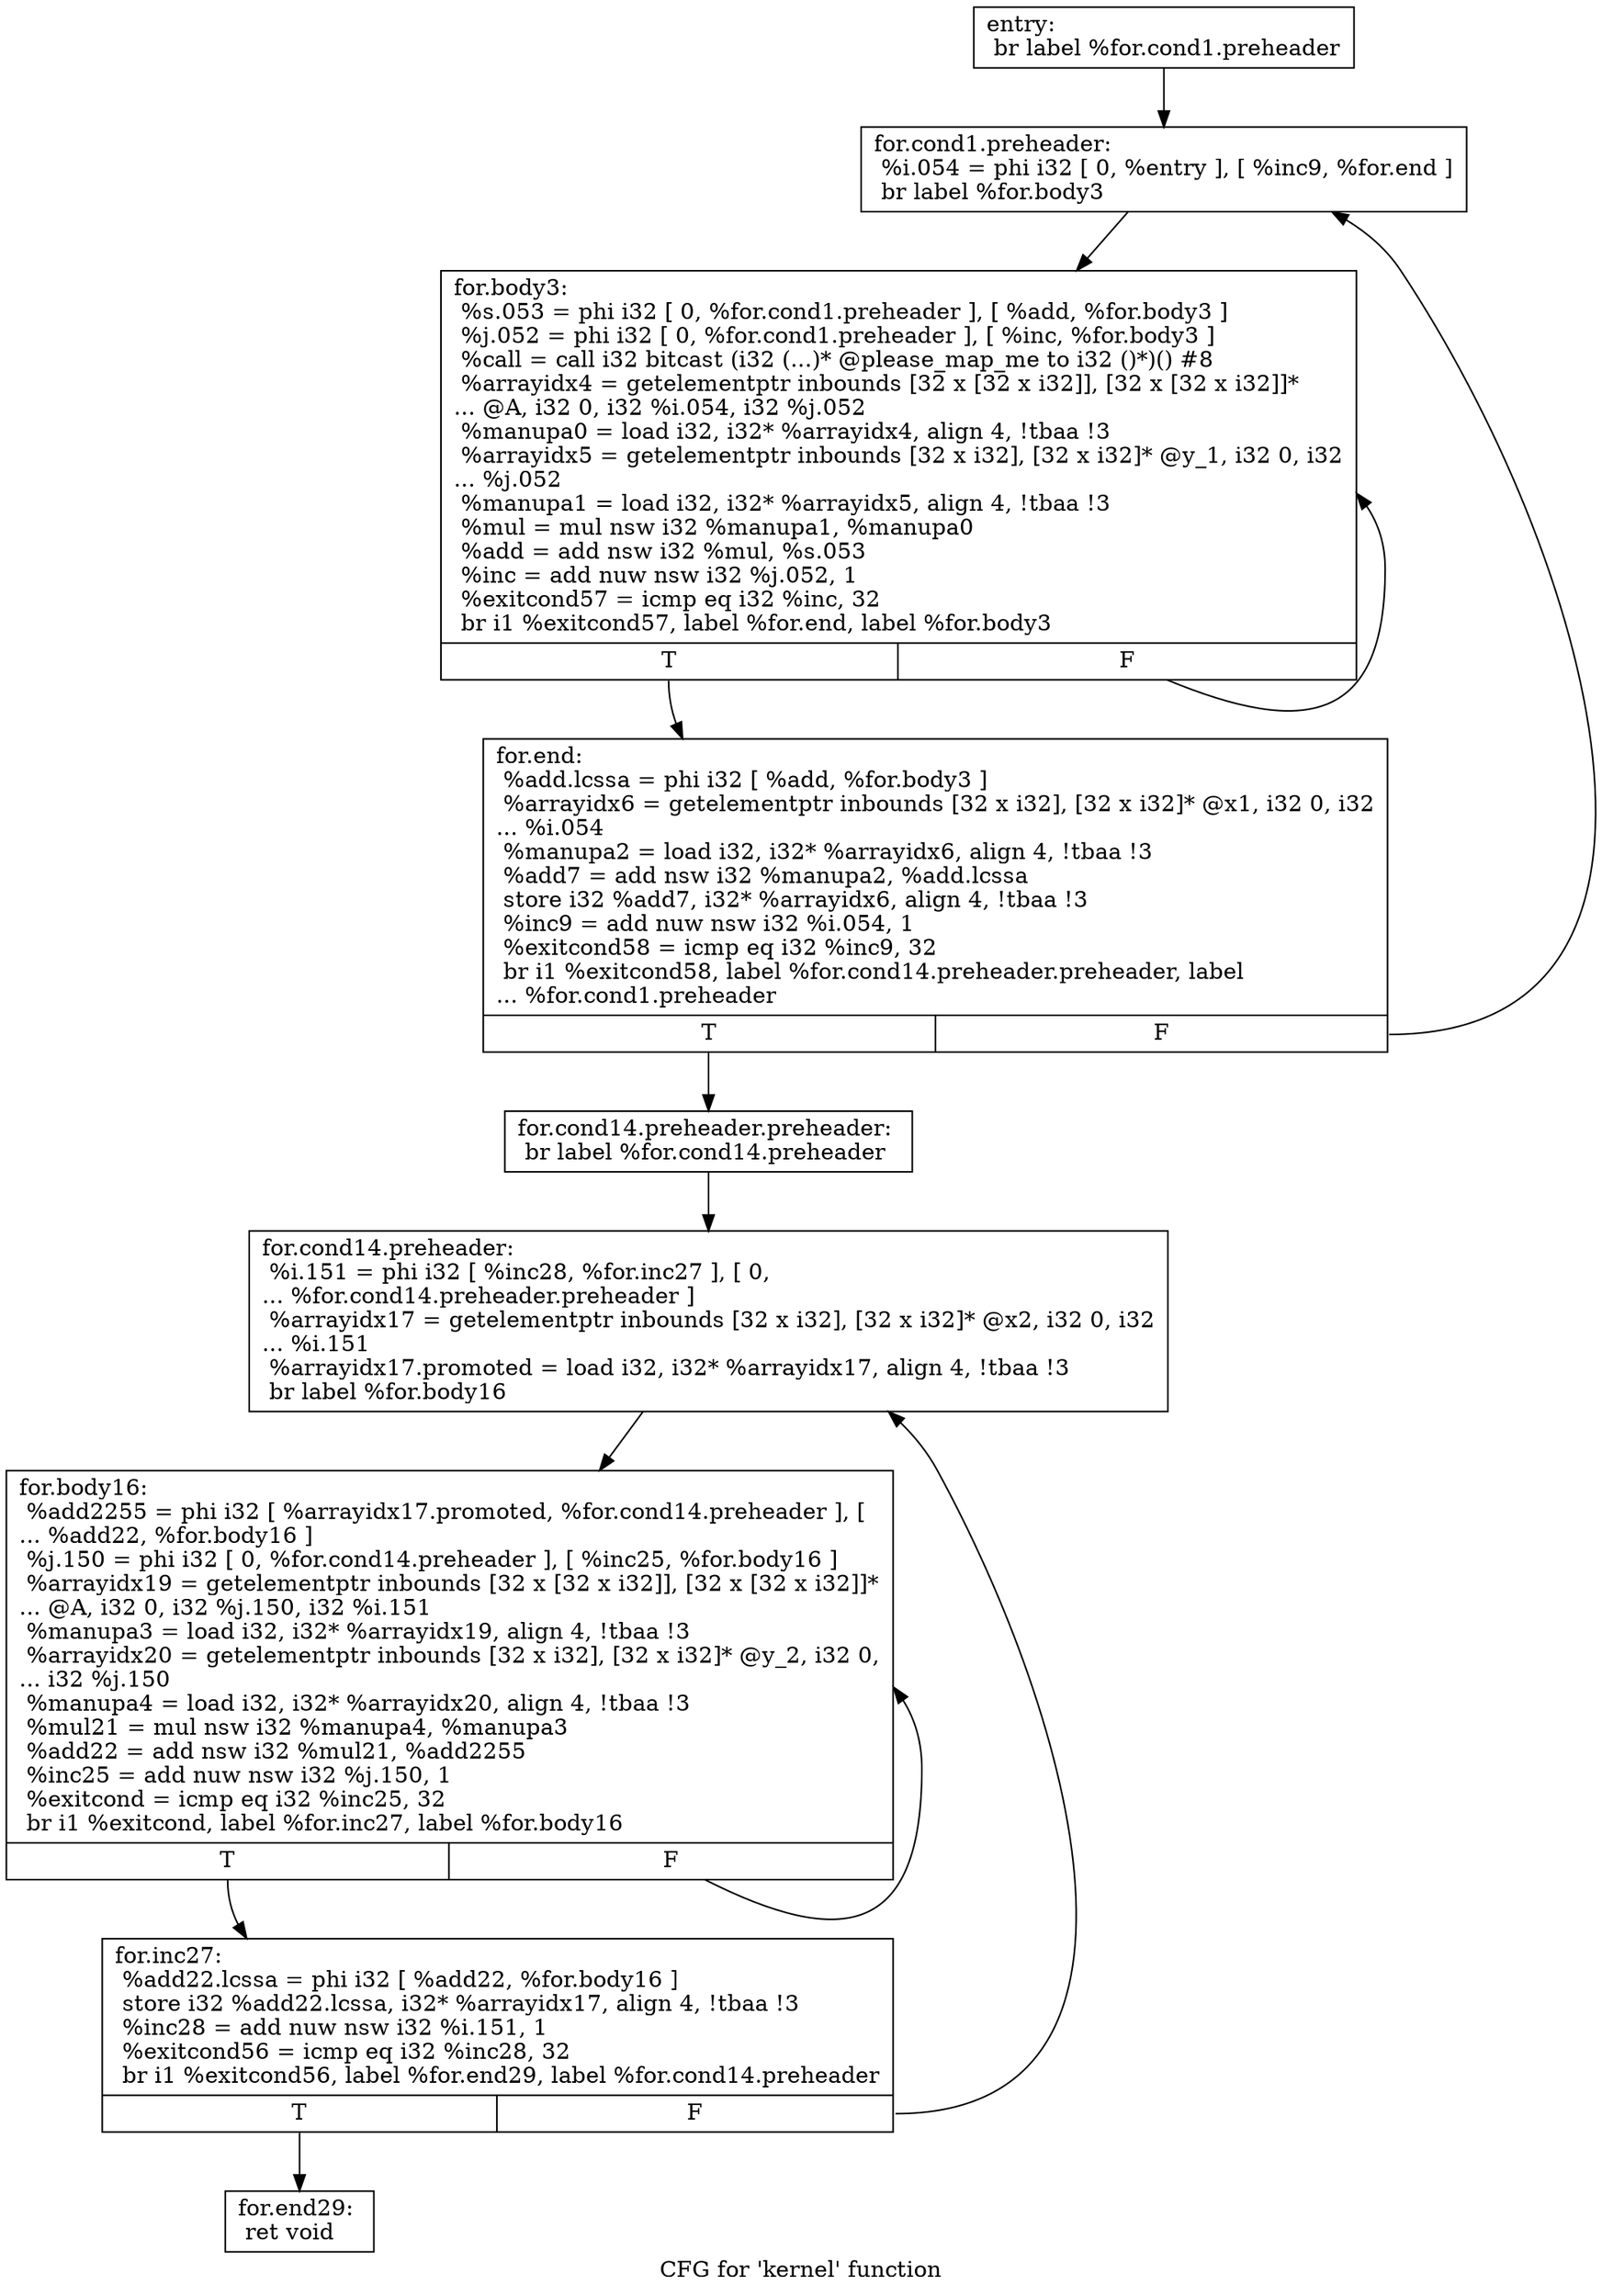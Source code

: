 digraph "CFG for 'kernel' function" {
	label="CFG for 'kernel' function";

	Node0x5650aec7f420 [shape=record,label="{entry:\l  br label %for.cond1.preheader\l}"];
	Node0x5650aec7f420 -> Node0x5650aec7f550;
	Node0x5650aec7f550 [shape=record,label="{for.cond1.preheader:                              \l  %i.054 = phi i32 [ 0, %entry ], [ %inc9, %for.end ]\l  br label %for.body3\l}"];
	Node0x5650aec7f550 -> Node0x5650aec7f750;
	Node0x5650aec7f750 [shape=record,label="{for.body3:                                        \l  %s.053 = phi i32 [ 0, %for.cond1.preheader ], [ %add, %for.body3 ]\l  %j.052 = phi i32 [ 0, %for.cond1.preheader ], [ %inc, %for.body3 ]\l  %call = call i32 bitcast (i32 (...)* @please_map_me to i32 ()*)() #8\l  %arrayidx4 = getelementptr inbounds [32 x [32 x i32]], [32 x [32 x i32]]*\l... @A, i32 0, i32 %i.054, i32 %j.052\l  %manupa0 = load i32, i32* %arrayidx4, align 4, !tbaa !3\l  %arrayidx5 = getelementptr inbounds [32 x i32], [32 x i32]* @y_1, i32 0, i32\l... %j.052\l  %manupa1 = load i32, i32* %arrayidx5, align 4, !tbaa !3\l  %mul = mul nsw i32 %manupa1, %manupa0\l  %add = add nsw i32 %mul, %s.053\l  %inc = add nuw nsw i32 %j.052, 1\l  %exitcond57 = icmp eq i32 %inc, 32\l  br i1 %exitcond57, label %for.end, label %for.body3\l|{<s0>T|<s1>F}}"];
	Node0x5650aec7f750:s0 -> Node0x5650aec7f5c0;
	Node0x5650aec7f750:s1 -> Node0x5650aec7f750;
	Node0x5650aec7f5c0 [shape=record,label="{for.end:                                          \l  %add.lcssa = phi i32 [ %add, %for.body3 ]\l  %arrayidx6 = getelementptr inbounds [32 x i32], [32 x i32]* @x1, i32 0, i32\l... %i.054\l  %manupa2 = load i32, i32* %arrayidx6, align 4, !tbaa !3\l  %add7 = add nsw i32 %manupa2, %add.lcssa\l  store i32 %add7, i32* %arrayidx6, align 4, !tbaa !3\l  %inc9 = add nuw nsw i32 %i.054, 1\l  %exitcond58 = icmp eq i32 %inc9, 32\l  br i1 %exitcond58, label %for.cond14.preheader.preheader, label\l... %for.cond1.preheader\l|{<s0>T|<s1>F}}"];
	Node0x5650aec7f5c0:s0 -> Node0x5650aec815b0;
	Node0x5650aec7f5c0:s1 -> Node0x5650aec7f550;
	Node0x5650aec815b0 [shape=record,label="{for.cond14.preheader.preheader:                   \l  br label %for.cond14.preheader\l}"];
	Node0x5650aec815b0 -> Node0x5650aec81730;
	Node0x5650aec81730 [shape=record,label="{for.cond14.preheader:                             \l  %i.151 = phi i32 [ %inc28, %for.inc27 ], [ 0,\l... %for.cond14.preheader.preheader ]\l  %arrayidx17 = getelementptr inbounds [32 x i32], [32 x i32]* @x2, i32 0, i32\l... %i.151\l  %arrayidx17.promoted = load i32, i32* %arrayidx17, align 4, !tbaa !3\l  br label %for.body16\l}"];
	Node0x5650aec81730 -> Node0x5650aec81d90;
	Node0x5650aec81d90 [shape=record,label="{for.body16:                                       \l  %add2255 = phi i32 [ %arrayidx17.promoted, %for.cond14.preheader ], [\l... %add22, %for.body16 ]\l  %j.150 = phi i32 [ 0, %for.cond14.preheader ], [ %inc25, %for.body16 ]\l  %arrayidx19 = getelementptr inbounds [32 x [32 x i32]], [32 x [32 x i32]]*\l... @A, i32 0, i32 %j.150, i32 %i.151\l  %manupa3 = load i32, i32* %arrayidx19, align 4, !tbaa !3\l  %arrayidx20 = getelementptr inbounds [32 x i32], [32 x i32]* @y_2, i32 0,\l... i32 %j.150\l  %manupa4 = load i32, i32* %arrayidx20, align 4, !tbaa !3\l  %mul21 = mul nsw i32 %manupa4, %manupa3\l  %add22 = add nsw i32 %mul21, %add2255\l  %inc25 = add nuw nsw i32 %j.150, 1\l  %exitcond = icmp eq i32 %inc25, 32\l  br i1 %exitcond, label %for.inc27, label %for.body16\l|{<s0>T|<s1>F}}"];
	Node0x5650aec81d90:s0 -> Node0x5650aec817a0;
	Node0x5650aec81d90:s1 -> Node0x5650aec81d90;
	Node0x5650aec817a0 [shape=record,label="{for.inc27:                                        \l  %add22.lcssa = phi i32 [ %add22, %for.body16 ]\l  store i32 %add22.lcssa, i32* %arrayidx17, align 4, !tbaa !3\l  %inc28 = add nuw nsw i32 %i.151, 1\l  %exitcond56 = icmp eq i32 %inc28, 32\l  br i1 %exitcond56, label %for.end29, label %for.cond14.preheader\l|{<s0>T|<s1>F}}"];
	Node0x5650aec817a0:s0 -> Node0x5650aec827d0;
	Node0x5650aec817a0:s1 -> Node0x5650aec81730;
	Node0x5650aec827d0 [shape=record,label="{for.end29:                                        \l  ret void\l}"];
}
